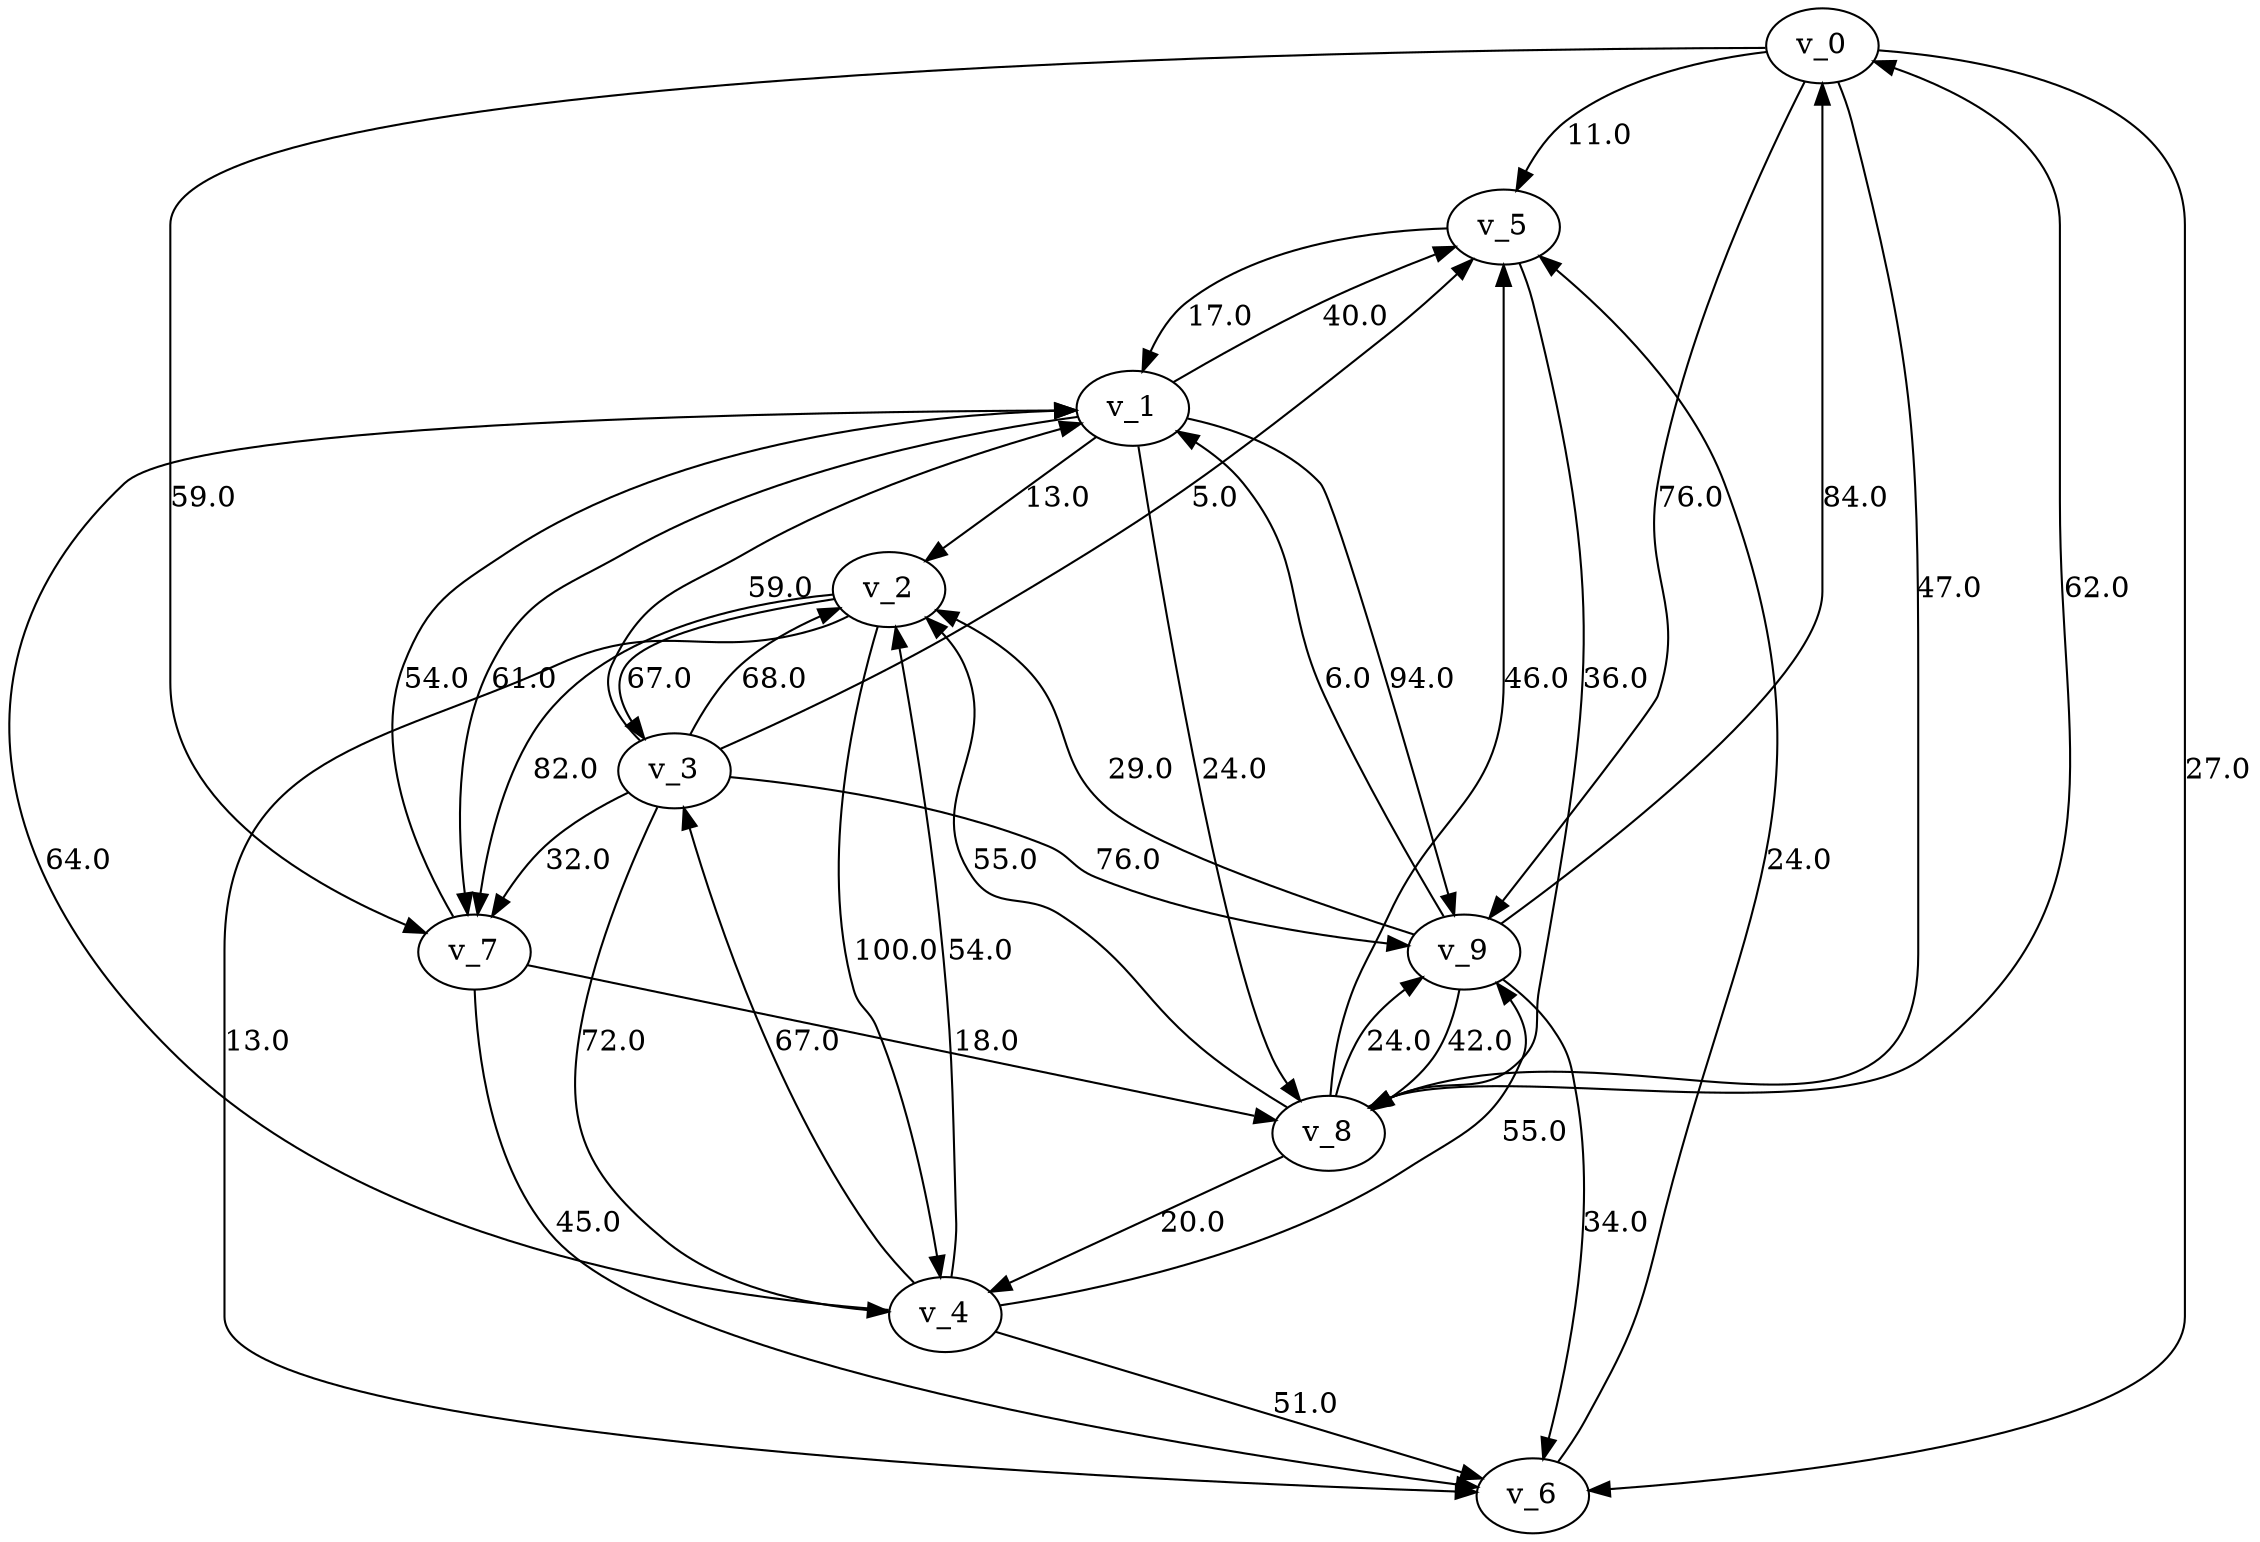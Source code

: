 // graph_00.in
digraph {
	0 [label=v_0]
	1 [label=v_1]
	2 [label=v_2]
	3 [label=v_3]
	4 [label=v_4]
	5 [label=v_5]
	6 [label=v_6]
	7 [label=v_7]
	8 [label=v_8]
	9 [label=v_9]
	0 -> 5 [label=11.0]
	0 -> 6 [label=27.0]
	0 -> 7 [label=59.0]
	0 -> 8 [label=47.0]
	0 -> 9 [label=76.0]
	1 -> 2 [label=13.0]
	1 -> 5 [label=40.0]
	1 -> 7 [label=61.0]
	1 -> 8 [label=24.0]
	1 -> 9 [label=94.0]
	2 -> 3 [label=67.0]
	2 -> 4 [label=100.0]
	2 -> 6 [label=13.0]
	2 -> 7 [label=82.0]
	3 -> 1 [label=59.0]
	3 -> 2 [label=68.0]
	3 -> 4 [label=72.0]
	3 -> 5 [label=5.0]
	3 -> 7 [label=32.0]
	3 -> 9 [label=76.0]
	4 -> 1 [label=64.0]
	4 -> 2 [label=54.0]
	4 -> 3 [label=67.0]
	4 -> 6 [label=51.0]
	4 -> 9 [label=55.0]
	5 -> 1 [label=17.0]
	5 -> 8 [label=36.0]
	6 -> 5 [label=24.0]
	7 -> 1 [label=54.0]
	7 -> 6 [label=45.0]
	7 -> 8 [label=18.0]
	8 -> 0 [label=62.0]
	8 -> 2 [label=55.0]
	8 -> 4 [label=20.0]
	8 -> 5 [label=46.0]
	8 -> 9 [label=24.0]
	9 -> 0 [label=84.0]
	9 -> 1 [label=6.0]
	9 -> 2 [label=29.0]
	9 -> 6 [label=34.0]
	9 -> 8 [label=42.0]
}


